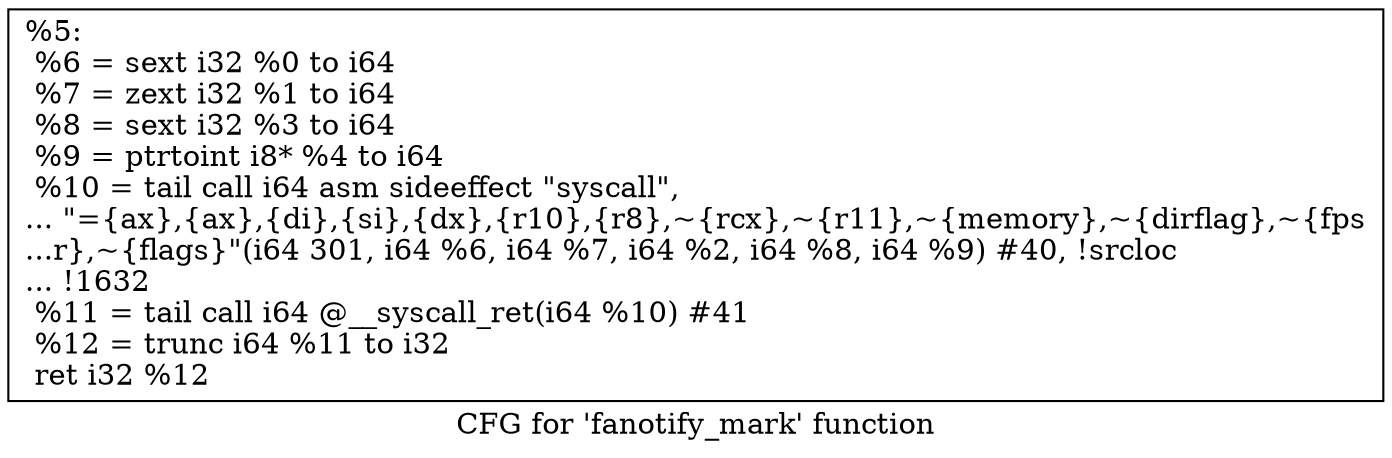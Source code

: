 digraph "CFG for 'fanotify_mark' function" {
	label="CFG for 'fanotify_mark' function";

	Node0x11620b0 [shape=record,label="{%5:\l  %6 = sext i32 %0 to i64\l  %7 = zext i32 %1 to i64\l  %8 = sext i32 %3 to i64\l  %9 = ptrtoint i8* %4 to i64\l  %10 = tail call i64 asm sideeffect \"syscall\",\l... \"=\{ax\},\{ax\},\{di\},\{si\},\{dx\},\{r10\},\{r8\},~\{rcx\},~\{r11\},~\{memory\},~\{dirflag\},~\{fps\l...r\},~\{flags\}\"(i64 301, i64 %6, i64 %7, i64 %2, i64 %8, i64 %9) #40, !srcloc\l... !1632\l  %11 = tail call i64 @__syscall_ret(i64 %10) #41\l  %12 = trunc i64 %11 to i32\l  ret i32 %12\l}"];
}
